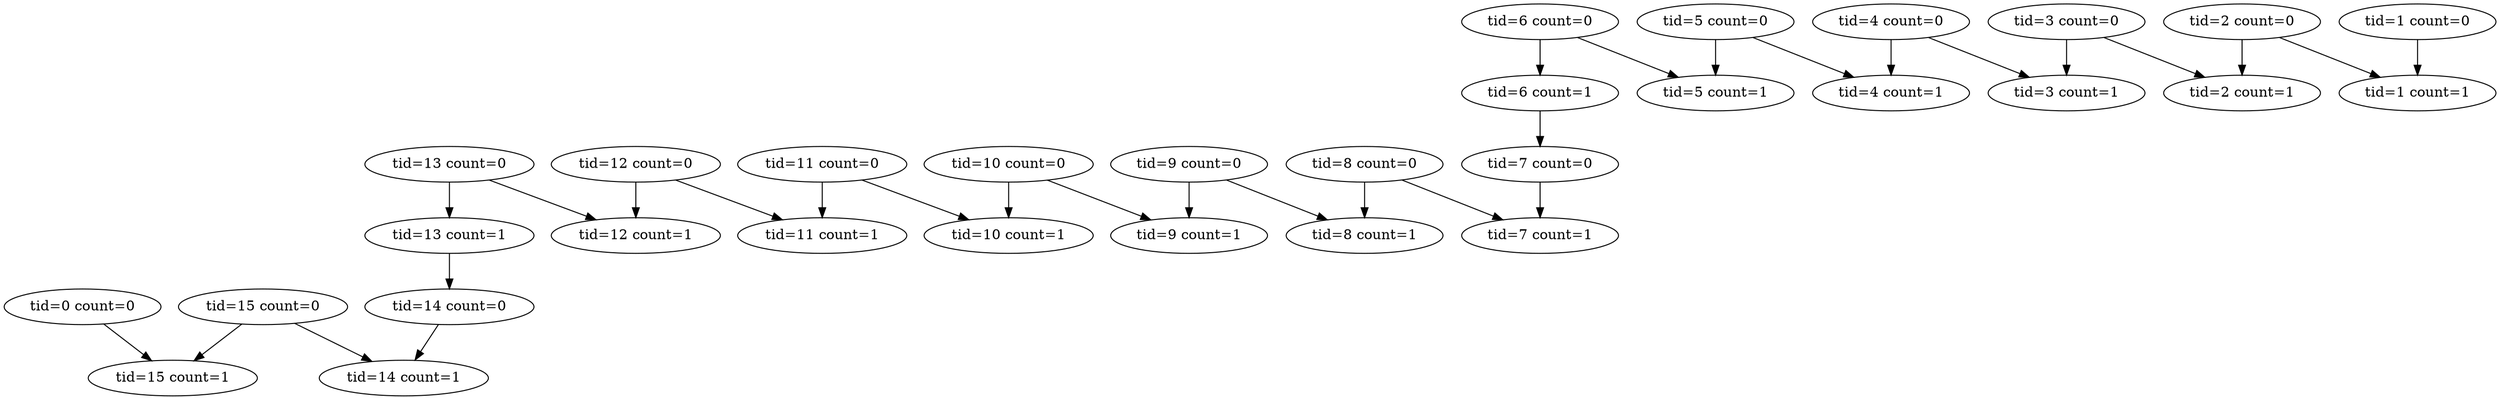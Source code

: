 digraph G {
0 [count=0, is_write=0, label="tid=0 count=0", start_addr=0, tid=0];
10 [count=0, is_write=0, label="tid=1 count=0", start_addr=0, tid=1];
11 [count=1, is_write=0, label="tid=1 count=1", start_addr=0, tid=1];
20 [count=0, is_write=0, label="tid=2 count=0", start_addr=0, tid=2];
21 [count=1, is_write=0, label="tid=2 count=1", start_addr=0, tid=2];
30 [count=0, is_write=0, label="tid=3 count=0", start_addr=0, tid=3];
31 [count=1, is_write=0, label="tid=3 count=1", start_addr=0, tid=3];
40 [count=0, is_write=0, label="tid=4 count=0", start_addr=0, tid=4];
41 [count=1, is_write=0, label="tid=4 count=1", start_addr=0, tid=4];
50 [count=0, is_write=0, label="tid=5 count=0", start_addr=0, tid=5];
51 [count=1, is_write=0, label="tid=5 count=1", start_addr=0, tid=5];
60 [count=0, is_write=0, label="tid=6 count=0", start_addr=0, tid=6];
61 [count=1, is_write=0, label="tid=6 count=1", start_addr=0, tid=6];
70 [count=0, is_write=0, label="tid=7 count=0", start_addr=0, tid=7];
71 [count=1, is_write=0, label="tid=7 count=1", start_addr=0, tid=7];
80 [count=0, is_write=0, label="tid=8 count=0", start_addr=0, tid=8];
81 [count=1, is_write=0, label="tid=8 count=1", start_addr=0, tid=8];
90 [count=0, is_write=0, label="tid=9 count=0", start_addr=0, tid=9];
91 [count=1, is_write=0, label="tid=9 count=1", start_addr=0, tid=9];
100 [count=0, is_write=0, label="tid=10 count=0", start_addr=0, tid=10];
101 [count=1, is_write=0, label="tid=10 count=1", start_addr=0, tid=10];
110 [count=0, is_write=0, label="tid=11 count=0", start_addr=0, tid=11];
111 [count=1, is_write=0, label="tid=11 count=1", start_addr=0, tid=11];
120 [count=0, is_write=0, label="tid=12 count=0", start_addr=0, tid=12];
121 [count=1, is_write=0, label="tid=12 count=1", start_addr=0, tid=12];
130 [count=0, is_write=0, label="tid=13 count=0", start_addr=0, tid=13];
131 [count=1, is_write=0, label="tid=13 count=1", start_addr=0, tid=13];
140 [count=0, is_write=0, label="tid=14 count=0", start_addr=0, tid=14];
141 [count=1, is_write=0, label="tid=14 count=1", start_addr=0, tid=14];
150 [count=0, is_write=0, label="tid=15 count=0", start_addr=0, tid=15];
151 [count=1, is_write=0, label="tid=15 count=1", start_addr=0, tid=15];
10->11 ;
20->21 ;
30->31 ;
40->41 ;
50->51 ;
60->61 ;
70->71 ;
80->81 ;
90->91 ;
100->101 ;
110->111 ;
120->121 ;
130->131 ;
140->141 ;
150->151 ;
0->151 ;
20->11 ;
30->21 ;
40->31 ;
50->41 ;
60->51 ;
61->70 ;
80->71 ;
90->81 ;
100->91 ;
110->101 ;
120->111 ;
130->121 ;
131->140 ;
150->141 ;
}
